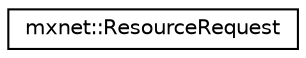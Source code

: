 digraph "Graphical Class Hierarchy"
{
  edge [fontname="Helvetica",fontsize="10",labelfontname="Helvetica",labelfontsize="10"];
  node [fontname="Helvetica",fontsize="10",shape=record];
  rankdir="LR";
  Node1 [label="mxnet::ResourceRequest",height=0.2,width=0.4,color="black", fillcolor="white", style="filled",URL="$structmxnet_1_1ResourceRequest.html",tooltip="The resources that can be requested by Operator. "];
}
